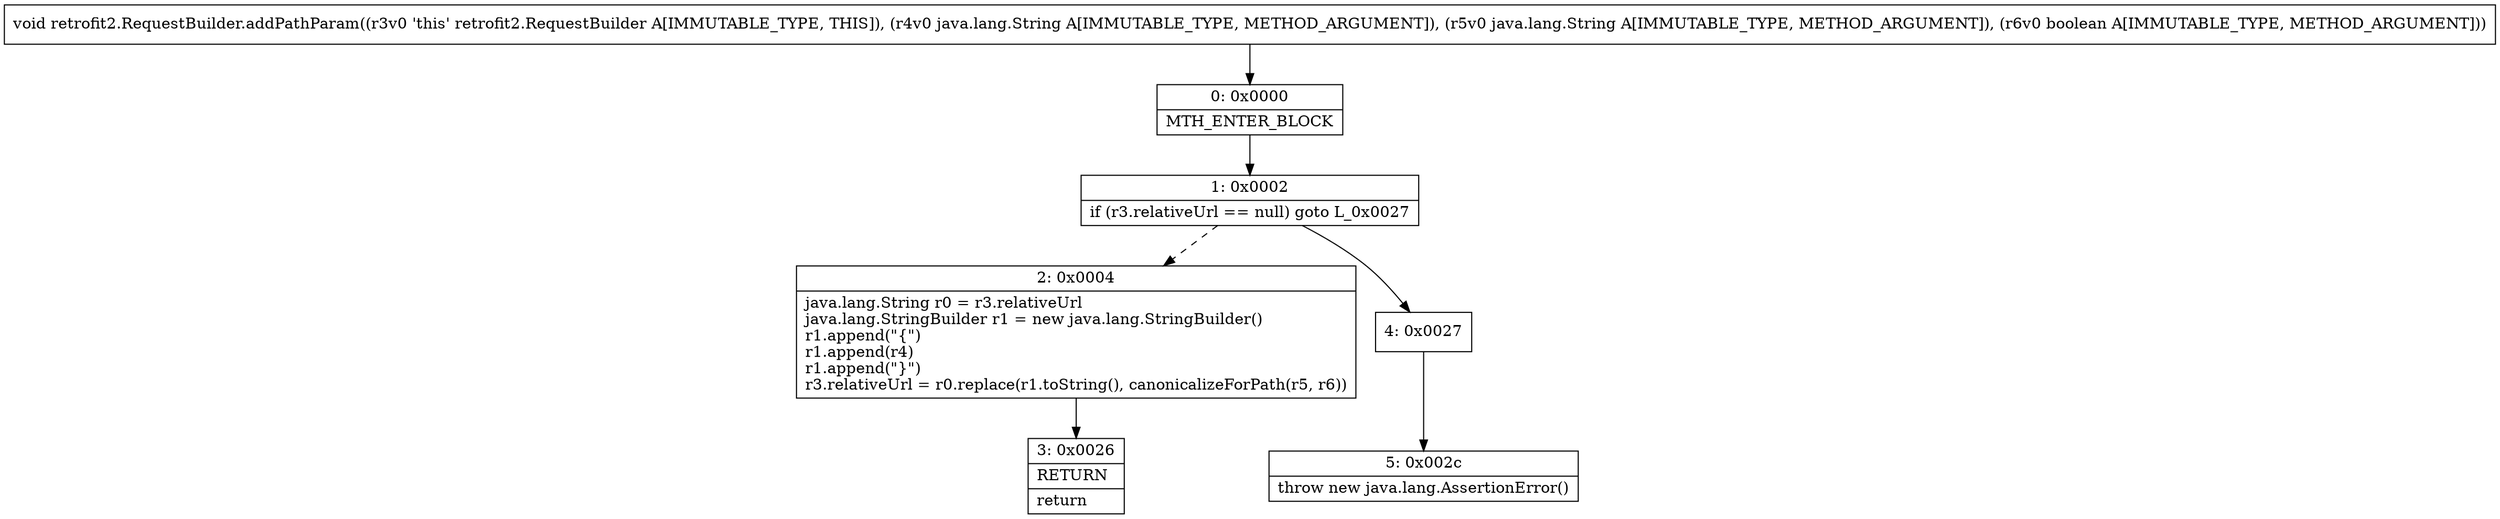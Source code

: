 digraph "CFG forretrofit2.RequestBuilder.addPathParam(Ljava\/lang\/String;Ljava\/lang\/String;Z)V" {
Node_0 [shape=record,label="{0\:\ 0x0000|MTH_ENTER_BLOCK\l}"];
Node_1 [shape=record,label="{1\:\ 0x0002|if (r3.relativeUrl == null) goto L_0x0027\l}"];
Node_2 [shape=record,label="{2\:\ 0x0004|java.lang.String r0 = r3.relativeUrl\ljava.lang.StringBuilder r1 = new java.lang.StringBuilder()\lr1.append(\"\{\")\lr1.append(r4)\lr1.append(\"\}\")\lr3.relativeUrl = r0.replace(r1.toString(), canonicalizeForPath(r5, r6))\l}"];
Node_3 [shape=record,label="{3\:\ 0x0026|RETURN\l|return\l}"];
Node_4 [shape=record,label="{4\:\ 0x0027}"];
Node_5 [shape=record,label="{5\:\ 0x002c|throw new java.lang.AssertionError()\l}"];
MethodNode[shape=record,label="{void retrofit2.RequestBuilder.addPathParam((r3v0 'this' retrofit2.RequestBuilder A[IMMUTABLE_TYPE, THIS]), (r4v0 java.lang.String A[IMMUTABLE_TYPE, METHOD_ARGUMENT]), (r5v0 java.lang.String A[IMMUTABLE_TYPE, METHOD_ARGUMENT]), (r6v0 boolean A[IMMUTABLE_TYPE, METHOD_ARGUMENT])) }"];
MethodNode -> Node_0;
Node_0 -> Node_1;
Node_1 -> Node_2[style=dashed];
Node_1 -> Node_4;
Node_2 -> Node_3;
Node_4 -> Node_5;
}

